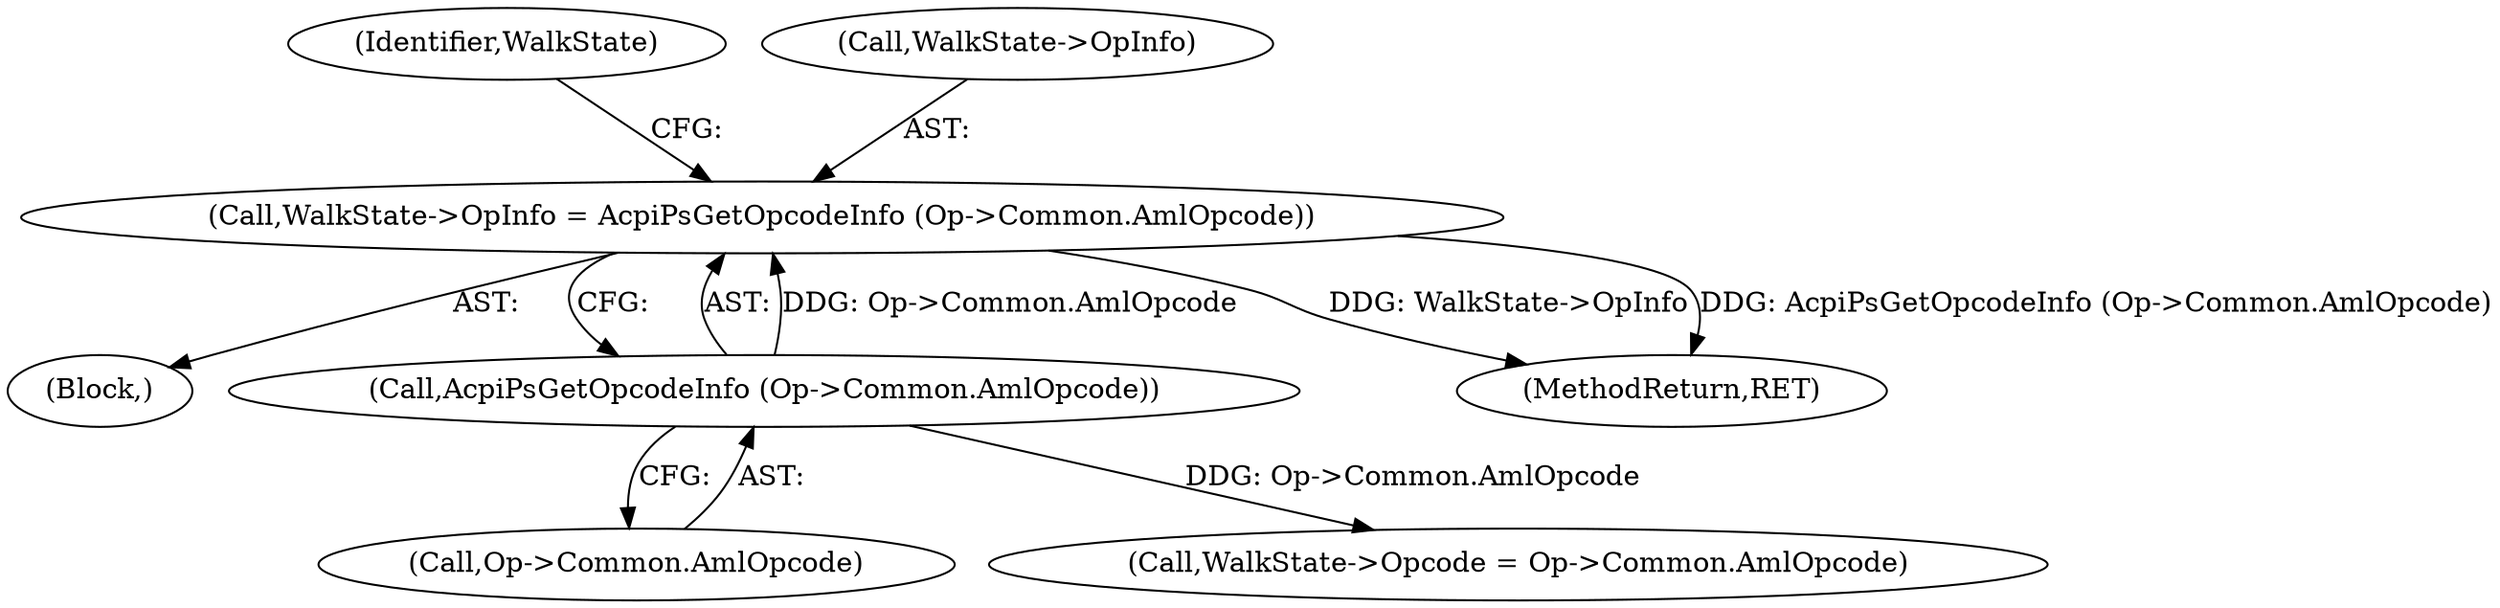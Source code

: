 digraph "0_acpica_4a0243ecb4c94e2d73510d096c5ea4d0711fc6c0@pointer" {
"1000143" [label="(Call,WalkState->OpInfo = AcpiPsGetOpcodeInfo (Op->Common.AmlOpcode))"];
"1000147" [label="(Call,AcpiPsGetOpcodeInfo (Op->Common.AmlOpcode))"];
"1000137" [label="(Block,)"];
"1000253" [label="(MethodReturn,RET)"];
"1000148" [label="(Call,Op->Common.AmlOpcode)"];
"1000153" [label="(Call,WalkState->Opcode = Op->Common.AmlOpcode)"];
"1000147" [label="(Call,AcpiPsGetOpcodeInfo (Op->Common.AmlOpcode))"];
"1000155" [label="(Identifier,WalkState)"];
"1000143" [label="(Call,WalkState->OpInfo = AcpiPsGetOpcodeInfo (Op->Common.AmlOpcode))"];
"1000144" [label="(Call,WalkState->OpInfo)"];
"1000143" -> "1000137"  [label="AST: "];
"1000143" -> "1000147"  [label="CFG: "];
"1000144" -> "1000143"  [label="AST: "];
"1000147" -> "1000143"  [label="AST: "];
"1000155" -> "1000143"  [label="CFG: "];
"1000143" -> "1000253"  [label="DDG: WalkState->OpInfo"];
"1000143" -> "1000253"  [label="DDG: AcpiPsGetOpcodeInfo (Op->Common.AmlOpcode)"];
"1000147" -> "1000143"  [label="DDG: Op->Common.AmlOpcode"];
"1000147" -> "1000148"  [label="CFG: "];
"1000148" -> "1000147"  [label="AST: "];
"1000147" -> "1000153"  [label="DDG: Op->Common.AmlOpcode"];
}
